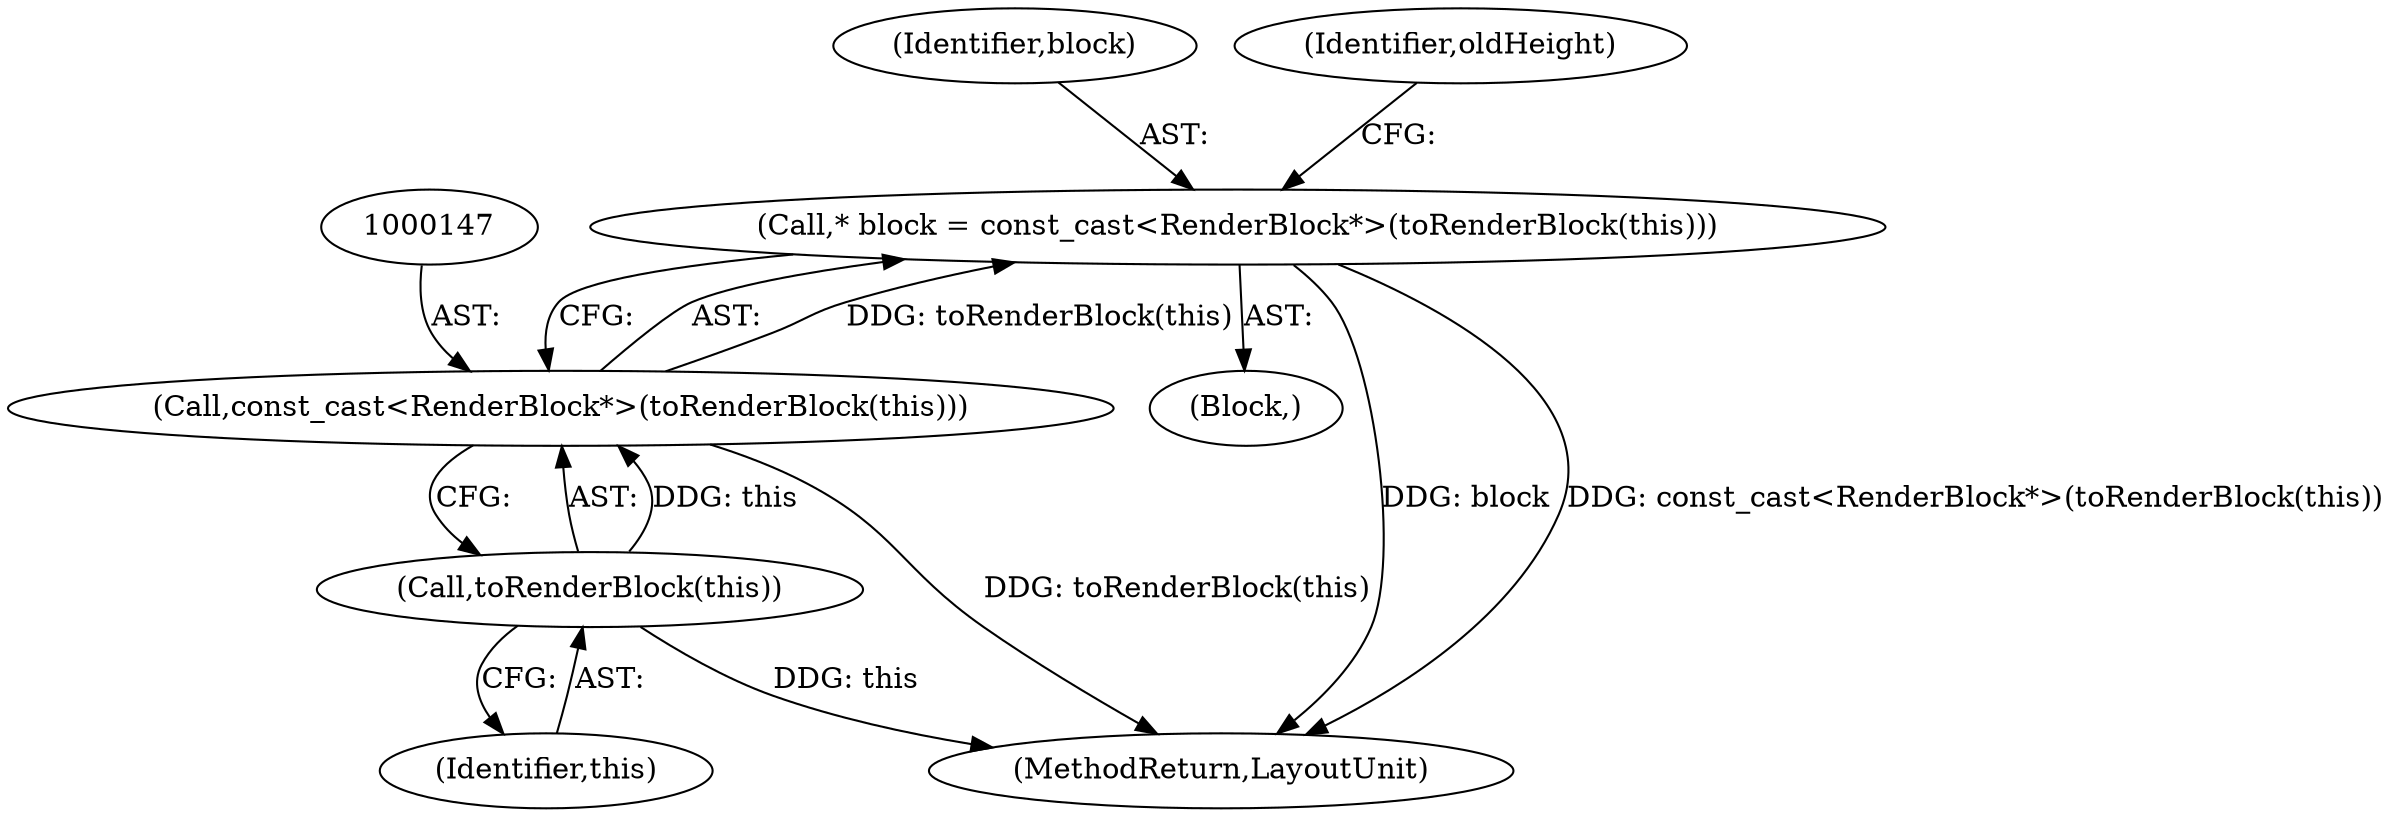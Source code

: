 digraph "0_Chrome_5fd35e5359c6345b8709695cd71fba307318e6aa@pointer" {
"1000144" [label="(Call,* block = const_cast<RenderBlock*>(toRenderBlock(this)))"];
"1000146" [label="(Call,const_cast<RenderBlock*>(toRenderBlock(this)))"];
"1000148" [label="(Call,toRenderBlock(this))"];
"1000148" [label="(Call,toRenderBlock(this))"];
"1000145" [label="(Identifier,block)"];
"1000146" [label="(Call,const_cast<RenderBlock*>(toRenderBlock(this)))"];
"1000149" [label="(Identifier,this)"];
"1000142" [label="(Block,)"];
"1000152" [label="(Identifier,oldHeight)"];
"1000167" [label="(MethodReturn,LayoutUnit)"];
"1000144" [label="(Call,* block = const_cast<RenderBlock*>(toRenderBlock(this)))"];
"1000144" -> "1000142"  [label="AST: "];
"1000144" -> "1000146"  [label="CFG: "];
"1000145" -> "1000144"  [label="AST: "];
"1000146" -> "1000144"  [label="AST: "];
"1000152" -> "1000144"  [label="CFG: "];
"1000144" -> "1000167"  [label="DDG: block"];
"1000144" -> "1000167"  [label="DDG: const_cast<RenderBlock*>(toRenderBlock(this))"];
"1000146" -> "1000144"  [label="DDG: toRenderBlock(this)"];
"1000146" -> "1000148"  [label="CFG: "];
"1000147" -> "1000146"  [label="AST: "];
"1000148" -> "1000146"  [label="AST: "];
"1000146" -> "1000167"  [label="DDG: toRenderBlock(this)"];
"1000148" -> "1000146"  [label="DDG: this"];
"1000148" -> "1000149"  [label="CFG: "];
"1000149" -> "1000148"  [label="AST: "];
"1000148" -> "1000167"  [label="DDG: this"];
}
